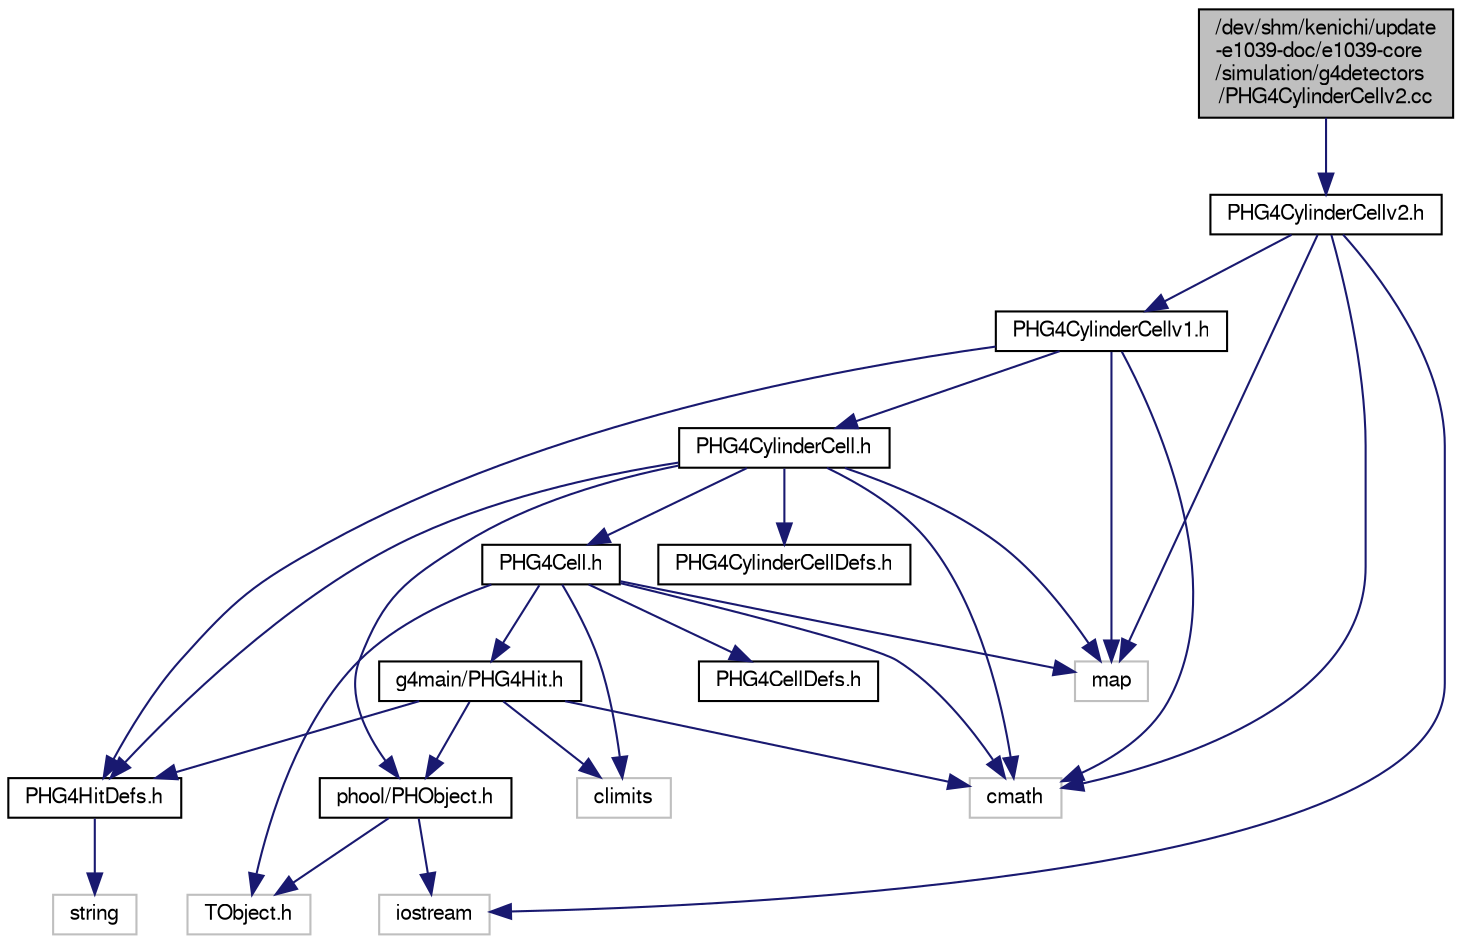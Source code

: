 digraph "/dev/shm/kenichi/update-e1039-doc/e1039-core/simulation/g4detectors/PHG4CylinderCellv2.cc"
{
  bgcolor="transparent";
  edge [fontname="FreeSans",fontsize="10",labelfontname="FreeSans",labelfontsize="10"];
  node [fontname="FreeSans",fontsize="10",shape=record];
  Node1 [label="/dev/shm/kenichi/update\l-e1039-doc/e1039-core\l/simulation/g4detectors\l/PHG4CylinderCellv2.cc",height=0.2,width=0.4,color="black", fillcolor="grey75", style="filled" fontcolor="black"];
  Node1 -> Node2 [color="midnightblue",fontsize="10",style="solid",fontname="FreeSans"];
  Node2 [label="PHG4CylinderCellv2.h",height=0.2,width=0.4,color="black",URL="$d3/dc3/PHG4CylinderCellv2_8h.html"];
  Node2 -> Node3 [color="midnightblue",fontsize="10",style="solid",fontname="FreeSans"];
  Node3 [label="PHG4CylinderCellv1.h",height=0.2,width=0.4,color="black",URL="$d1/d3b/PHG4CylinderCellv1_8h.html"];
  Node3 -> Node4 [color="midnightblue",fontsize="10",style="solid",fontname="FreeSans"];
  Node4 [label="PHG4CylinderCell.h",height=0.2,width=0.4,color="black",URL="$d7/d11/PHG4CylinderCell_8h.html"];
  Node4 -> Node5 [color="midnightblue",fontsize="10",style="solid",fontname="FreeSans"];
  Node5 [label="PHG4CylinderCellDefs.h",height=0.2,width=0.4,color="black",URL="$d0/dcb/PHG4CylinderCellDefs_8h.html"];
  Node4 -> Node6 [color="midnightblue",fontsize="10",style="solid",fontname="FreeSans"];
  Node6 [label="PHG4Cell.h",height=0.2,width=0.4,color="black",URL="$df/dff/PHG4Cell_8h.html"];
  Node6 -> Node7 [color="midnightblue",fontsize="10",style="solid",fontname="FreeSans"];
  Node7 [label="PHG4CellDefs.h",height=0.2,width=0.4,color="black",URL="$d5/d61/PHG4CellDefs_8h.html"];
  Node6 -> Node8 [color="midnightblue",fontsize="10",style="solid",fontname="FreeSans"];
  Node8 [label="g4main/PHG4Hit.h",height=0.2,width=0.4,color="black",URL="$de/d83/PHG4Hit_8h.html"];
  Node8 -> Node9 [color="midnightblue",fontsize="10",style="solid",fontname="FreeSans"];
  Node9 [label="PHG4HitDefs.h",height=0.2,width=0.4,color="black",URL="$d2/d92/PHG4HitDefs_8h.html"];
  Node9 -> Node10 [color="midnightblue",fontsize="10",style="solid",fontname="FreeSans"];
  Node10 [label="string",height=0.2,width=0.4,color="grey75"];
  Node8 -> Node11 [color="midnightblue",fontsize="10",style="solid",fontname="FreeSans"];
  Node11 [label="phool/PHObject.h",height=0.2,width=0.4,color="black",URL="$df/d32/PHObject_8h.html"];
  Node11 -> Node12 [color="midnightblue",fontsize="10",style="solid",fontname="FreeSans"];
  Node12 [label="TObject.h",height=0.2,width=0.4,color="grey75"];
  Node11 -> Node13 [color="midnightblue",fontsize="10",style="solid",fontname="FreeSans"];
  Node13 [label="iostream",height=0.2,width=0.4,color="grey75"];
  Node8 -> Node14 [color="midnightblue",fontsize="10",style="solid",fontname="FreeSans"];
  Node14 [label="cmath",height=0.2,width=0.4,color="grey75"];
  Node8 -> Node15 [color="midnightblue",fontsize="10",style="solid",fontname="FreeSans"];
  Node15 [label="climits",height=0.2,width=0.4,color="grey75"];
  Node6 -> Node12 [color="midnightblue",fontsize="10",style="solid",fontname="FreeSans"];
  Node6 -> Node14 [color="midnightblue",fontsize="10",style="solid",fontname="FreeSans"];
  Node6 -> Node15 [color="midnightblue",fontsize="10",style="solid",fontname="FreeSans"];
  Node6 -> Node16 [color="midnightblue",fontsize="10",style="solid",fontname="FreeSans"];
  Node16 [label="map",height=0.2,width=0.4,color="grey75"];
  Node4 -> Node9 [color="midnightblue",fontsize="10",style="solid",fontname="FreeSans"];
  Node4 -> Node11 [color="midnightblue",fontsize="10",style="solid",fontname="FreeSans"];
  Node4 -> Node14 [color="midnightblue",fontsize="10",style="solid",fontname="FreeSans"];
  Node4 -> Node16 [color="midnightblue",fontsize="10",style="solid",fontname="FreeSans"];
  Node3 -> Node9 [color="midnightblue",fontsize="10",style="solid",fontname="FreeSans"];
  Node3 -> Node14 [color="midnightblue",fontsize="10",style="solid",fontname="FreeSans"];
  Node3 -> Node16 [color="midnightblue",fontsize="10",style="solid",fontname="FreeSans"];
  Node2 -> Node14 [color="midnightblue",fontsize="10",style="solid",fontname="FreeSans"];
  Node2 -> Node16 [color="midnightblue",fontsize="10",style="solid",fontname="FreeSans"];
  Node2 -> Node13 [color="midnightblue",fontsize="10",style="solid",fontname="FreeSans"];
}
